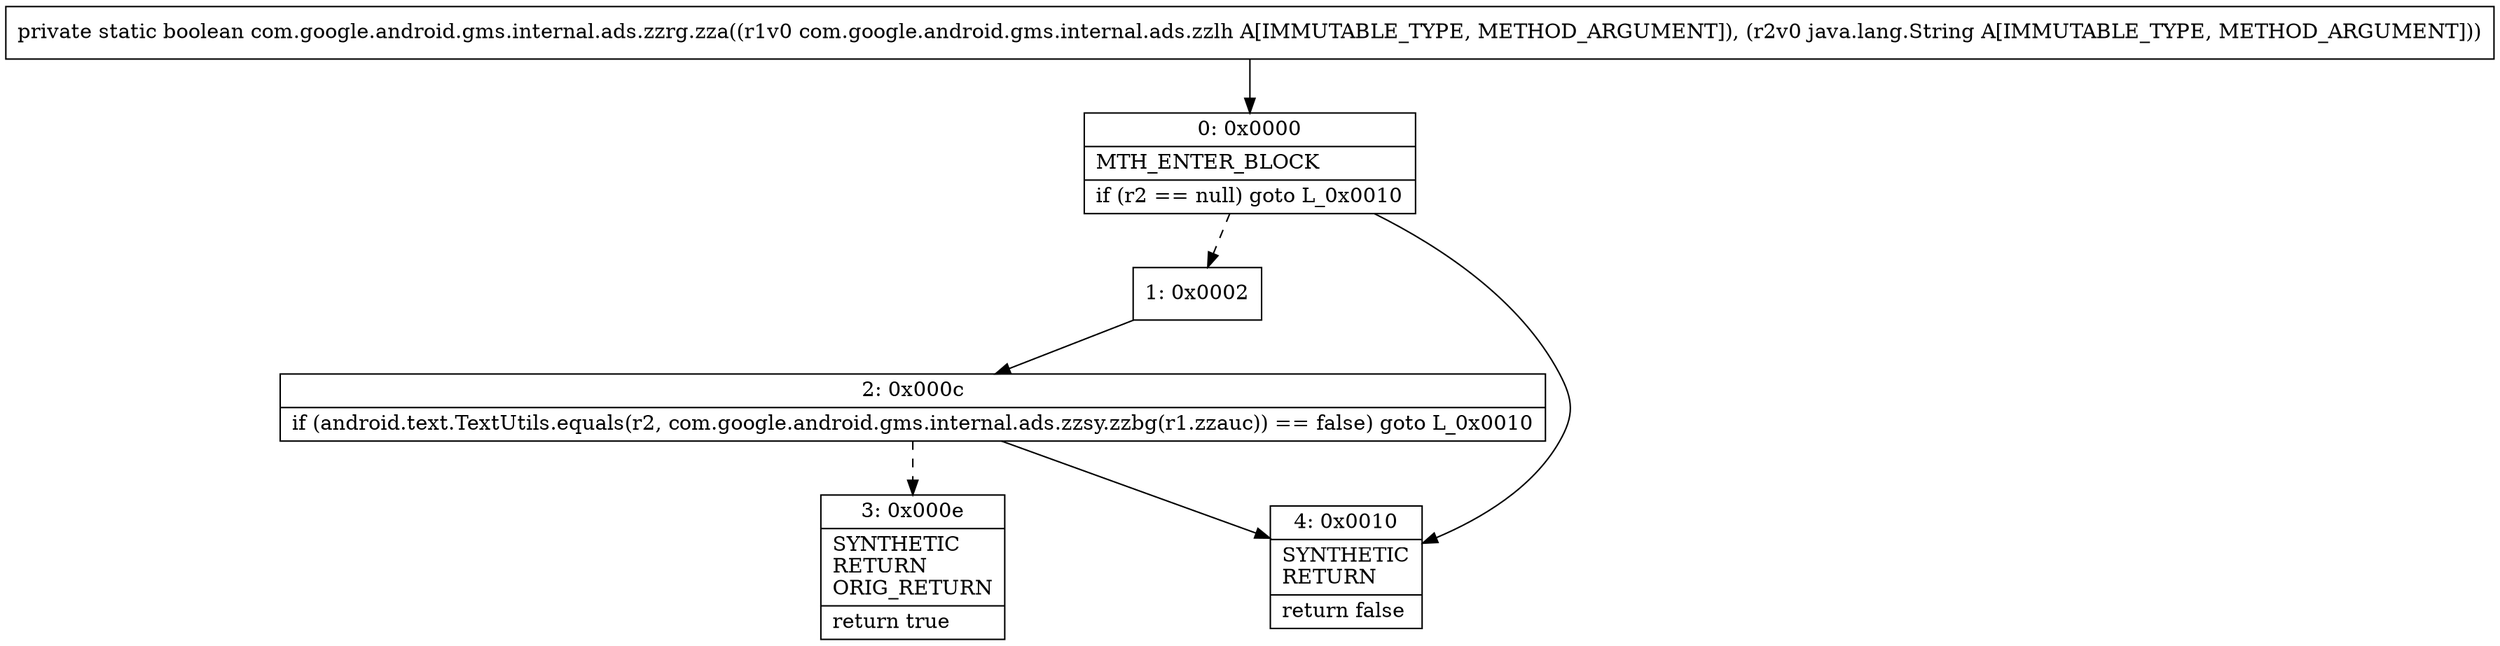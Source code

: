 digraph "CFG forcom.google.android.gms.internal.ads.zzrg.zza(Lcom\/google\/android\/gms\/internal\/ads\/zzlh;Ljava\/lang\/String;)Z" {
Node_0 [shape=record,label="{0\:\ 0x0000|MTH_ENTER_BLOCK\l|if (r2 == null) goto L_0x0010\l}"];
Node_1 [shape=record,label="{1\:\ 0x0002}"];
Node_2 [shape=record,label="{2\:\ 0x000c|if (android.text.TextUtils.equals(r2, com.google.android.gms.internal.ads.zzsy.zzbg(r1.zzauc)) == false) goto L_0x0010\l}"];
Node_3 [shape=record,label="{3\:\ 0x000e|SYNTHETIC\lRETURN\lORIG_RETURN\l|return true\l}"];
Node_4 [shape=record,label="{4\:\ 0x0010|SYNTHETIC\lRETURN\l|return false\l}"];
MethodNode[shape=record,label="{private static boolean com.google.android.gms.internal.ads.zzrg.zza((r1v0 com.google.android.gms.internal.ads.zzlh A[IMMUTABLE_TYPE, METHOD_ARGUMENT]), (r2v0 java.lang.String A[IMMUTABLE_TYPE, METHOD_ARGUMENT])) }"];
MethodNode -> Node_0;
Node_0 -> Node_1[style=dashed];
Node_0 -> Node_4;
Node_1 -> Node_2;
Node_2 -> Node_3[style=dashed];
Node_2 -> Node_4;
}

